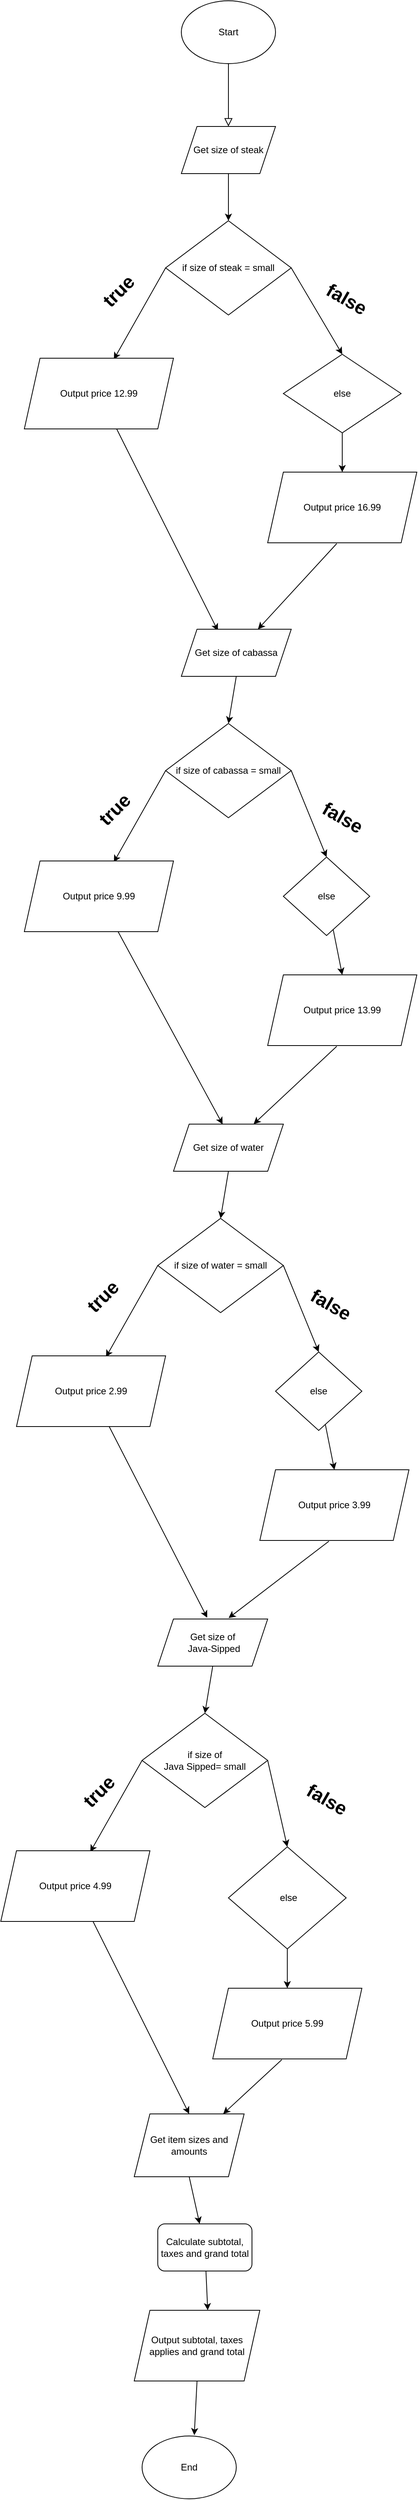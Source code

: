<mxfile version="20.3.5" type="github">
  <diagram id="C5RBs43oDa-KdzZeNtuy" name="Page-1">
    <mxGraphModel dx="3043" dy="1016" grid="1" gridSize="10" guides="1" tooltips="1" connect="1" arrows="1" fold="1" page="1" pageScale="1" pageWidth="827" pageHeight="1169" math="0" shadow="0">
      <root>
        <mxCell id="WIyWlLk6GJQsqaUBKTNV-0" />
        <mxCell id="WIyWlLk6GJQsqaUBKTNV-1" parent="WIyWlLk6GJQsqaUBKTNV-0" />
        <mxCell id="WIyWlLk6GJQsqaUBKTNV-2" value="" style="rounded=0;html=1;jettySize=auto;orthogonalLoop=1;fontSize=11;endArrow=block;endFill=0;endSize=8;strokeWidth=1;shadow=0;labelBackgroundColor=none;edgeStyle=orthogonalEdgeStyle;entryX=0.5;entryY=0;entryDx=0;entryDy=0;" parent="WIyWlLk6GJQsqaUBKTNV-1" target="_cH3AGbi2QUjjRl9QHyZ-6" edge="1">
          <mxGeometry relative="1" as="geometry">
            <mxPoint x="220" y="120" as="sourcePoint" />
            <Array as="points">
              <mxPoint x="220" y="200" />
              <mxPoint x="220" y="200" />
            </Array>
          </mxGeometry>
        </mxCell>
        <mxCell id="_cH3AGbi2QUjjRl9QHyZ-0" value="Start" style="ellipse;whiteSpace=wrap;html=1;" vertex="1" parent="WIyWlLk6GJQsqaUBKTNV-1">
          <mxGeometry x="160" y="40" width="120" height="80" as="geometry" />
        </mxCell>
        <mxCell id="_cH3AGbi2QUjjRl9QHyZ-1" value="" style="endArrow=classic;html=1;rounded=0;exitX=0.5;exitY=1;exitDx=0;exitDy=0;entryX=0.5;entryY=0;entryDx=0;entryDy=0;" edge="1" parent="WIyWlLk6GJQsqaUBKTNV-1" source="_cH3AGbi2QUjjRl9QHyZ-6" target="_cH3AGbi2QUjjRl9QHyZ-7">
          <mxGeometry width="50" height="50" relative="1" as="geometry">
            <mxPoint x="390" y="400" as="sourcePoint" />
            <mxPoint x="330" y="230" as="targetPoint" />
            <Array as="points" />
          </mxGeometry>
        </mxCell>
        <mxCell id="_cH3AGbi2QUjjRl9QHyZ-6" value="Get size of steak" style="shape=parallelogram;perimeter=parallelogramPerimeter;whiteSpace=wrap;html=1;fixedSize=1;" vertex="1" parent="WIyWlLk6GJQsqaUBKTNV-1">
          <mxGeometry x="160" y="200" width="120" height="60" as="geometry" />
        </mxCell>
        <mxCell id="_cH3AGbi2QUjjRl9QHyZ-7" value="if size of steak = small" style="rhombus;whiteSpace=wrap;html=1;" vertex="1" parent="WIyWlLk6GJQsqaUBKTNV-1">
          <mxGeometry x="140" y="320" width="160" height="120" as="geometry" />
        </mxCell>
        <mxCell id="_cH3AGbi2QUjjRl9QHyZ-8" value="" style="endArrow=classic;html=1;rounded=0;exitX=0;exitY=0.5;exitDx=0;exitDy=0;entryX=0.6;entryY=0.017;entryDx=0;entryDy=0;entryPerimeter=0;" edge="1" parent="WIyWlLk6GJQsqaUBKTNV-1" source="_cH3AGbi2QUjjRl9QHyZ-7" target="_cH3AGbi2QUjjRl9QHyZ-12">
          <mxGeometry width="50" height="50" relative="1" as="geometry">
            <mxPoint x="220" y="380" as="sourcePoint" />
            <mxPoint x="100" y="520" as="targetPoint" />
          </mxGeometry>
        </mxCell>
        <mxCell id="_cH3AGbi2QUjjRl9QHyZ-9" value="" style="endArrow=classic;html=1;rounded=0;exitX=1;exitY=0.5;exitDx=0;exitDy=0;entryX=0.5;entryY=0;entryDx=0;entryDy=0;" edge="1" parent="WIyWlLk6GJQsqaUBKTNV-1" source="_cH3AGbi2QUjjRl9QHyZ-7" target="_cH3AGbi2QUjjRl9QHyZ-11">
          <mxGeometry width="50" height="50" relative="1" as="geometry">
            <mxPoint x="220" y="380" as="sourcePoint" />
            <mxPoint x="410" y="500" as="targetPoint" />
          </mxGeometry>
        </mxCell>
        <mxCell id="_cH3AGbi2QUjjRl9QHyZ-11" value="else" style="rhombus;whiteSpace=wrap;html=1;" vertex="1" parent="WIyWlLk6GJQsqaUBKTNV-1">
          <mxGeometry x="290" y="490" width="150" height="100" as="geometry" />
        </mxCell>
        <mxCell id="_cH3AGbi2QUjjRl9QHyZ-12" value="Output price 12.99" style="shape=parallelogram;perimeter=parallelogramPerimeter;whiteSpace=wrap;html=1;fixedSize=1;" vertex="1" parent="WIyWlLk6GJQsqaUBKTNV-1">
          <mxGeometry x="-40" y="495" width="190" height="90" as="geometry" />
        </mxCell>
        <mxCell id="_cH3AGbi2QUjjRl9QHyZ-13" value="" style="endArrow=classic;html=1;rounded=0;entryX=0.5;entryY=0;entryDx=0;entryDy=0;" edge="1" parent="WIyWlLk6GJQsqaUBKTNV-1" target="_cH3AGbi2QUjjRl9QHyZ-14" source="_cH3AGbi2QUjjRl9QHyZ-11">
          <mxGeometry width="50" height="50" relative="1" as="geometry">
            <mxPoint x="381.514" y="546.526" as="sourcePoint" />
            <mxPoint x="410" y="580" as="targetPoint" />
            <Array as="points" />
          </mxGeometry>
        </mxCell>
        <mxCell id="_cH3AGbi2QUjjRl9QHyZ-14" value="Output price 16.99" style="shape=parallelogram;perimeter=parallelogramPerimeter;whiteSpace=wrap;html=1;fixedSize=1;" vertex="1" parent="WIyWlLk6GJQsqaUBKTNV-1">
          <mxGeometry x="270" y="640" width="190" height="90" as="geometry" />
        </mxCell>
        <mxCell id="_cH3AGbi2QUjjRl9QHyZ-15" value="" style="endArrow=classic;html=1;rounded=0;entryX=0.333;entryY=0.033;entryDx=0;entryDy=0;entryPerimeter=0;" edge="1" parent="WIyWlLk6GJQsqaUBKTNV-1" source="_cH3AGbi2QUjjRl9QHyZ-12" target="_cH3AGbi2QUjjRl9QHyZ-18">
          <mxGeometry width="50" height="50" relative="1" as="geometry">
            <mxPoint x="160" y="700" as="sourcePoint" />
            <mxPoint x="210" y="830" as="targetPoint" />
          </mxGeometry>
        </mxCell>
        <mxCell id="_cH3AGbi2QUjjRl9QHyZ-16" value="" style="endArrow=classic;html=1;rounded=0;exitX=0.463;exitY=1.011;exitDx=0;exitDy=0;exitPerimeter=0;" edge="1" parent="WIyWlLk6GJQsqaUBKTNV-1" source="_cH3AGbi2QUjjRl9QHyZ-14" target="_cH3AGbi2QUjjRl9QHyZ-18">
          <mxGeometry width="50" height="50" relative="1" as="geometry">
            <mxPoint x="330" y="850" as="sourcePoint" />
            <mxPoint x="220" y="830" as="targetPoint" />
          </mxGeometry>
        </mxCell>
        <mxCell id="_cH3AGbi2QUjjRl9QHyZ-17" value="" style="endArrow=classic;html=1;rounded=0;exitX=0.5;exitY=1;exitDx=0;exitDy=0;entryX=0.5;entryY=0;entryDx=0;entryDy=0;" edge="1" parent="WIyWlLk6GJQsqaUBKTNV-1" source="_cH3AGbi2QUjjRl9QHyZ-18" target="_cH3AGbi2QUjjRl9QHyZ-19">
          <mxGeometry width="50" height="50" relative="1" as="geometry">
            <mxPoint x="390" y="1040" as="sourcePoint" />
            <mxPoint x="330" y="870" as="targetPoint" />
            <Array as="points" />
          </mxGeometry>
        </mxCell>
        <mxCell id="_cH3AGbi2QUjjRl9QHyZ-18" value="Get size of cabassa" style="shape=parallelogram;perimeter=parallelogramPerimeter;whiteSpace=wrap;html=1;fixedSize=1;" vertex="1" parent="WIyWlLk6GJQsqaUBKTNV-1">
          <mxGeometry x="160" y="840" width="140" height="60" as="geometry" />
        </mxCell>
        <mxCell id="_cH3AGbi2QUjjRl9QHyZ-19" value="if size of cabassa = small" style="rhombus;whiteSpace=wrap;html=1;" vertex="1" parent="WIyWlLk6GJQsqaUBKTNV-1">
          <mxGeometry x="140" y="960" width="160" height="120" as="geometry" />
        </mxCell>
        <mxCell id="_cH3AGbi2QUjjRl9QHyZ-20" value="" style="endArrow=classic;html=1;rounded=0;exitX=0;exitY=0.5;exitDx=0;exitDy=0;entryX=0.6;entryY=0.017;entryDx=0;entryDy=0;entryPerimeter=0;" edge="1" parent="WIyWlLk6GJQsqaUBKTNV-1" source="_cH3AGbi2QUjjRl9QHyZ-19" target="_cH3AGbi2QUjjRl9QHyZ-23">
          <mxGeometry width="50" height="50" relative="1" as="geometry">
            <mxPoint x="220" y="1020" as="sourcePoint" />
            <mxPoint x="100" y="1160" as="targetPoint" />
          </mxGeometry>
        </mxCell>
        <mxCell id="_cH3AGbi2QUjjRl9QHyZ-21" value="" style="endArrow=classic;html=1;rounded=0;exitX=1;exitY=0.5;exitDx=0;exitDy=0;entryX=0.5;entryY=0;entryDx=0;entryDy=0;" edge="1" parent="WIyWlLk6GJQsqaUBKTNV-1" source="_cH3AGbi2QUjjRl9QHyZ-19" target="_cH3AGbi2QUjjRl9QHyZ-22">
          <mxGeometry width="50" height="50" relative="1" as="geometry">
            <mxPoint x="220" y="1020" as="sourcePoint" />
            <mxPoint x="410" y="1140" as="targetPoint" />
          </mxGeometry>
        </mxCell>
        <mxCell id="_cH3AGbi2QUjjRl9QHyZ-22" value="else" style="rhombus;whiteSpace=wrap;html=1;spacingTop=0;textDirection=rtl;labelBackgroundColor=none;" vertex="1" parent="WIyWlLk6GJQsqaUBKTNV-1">
          <mxGeometry x="290" y="1130" width="110" height="100" as="geometry" />
        </mxCell>
        <mxCell id="_cH3AGbi2QUjjRl9QHyZ-23" value="Output price 9.99" style="shape=parallelogram;perimeter=parallelogramPerimeter;whiteSpace=wrap;html=1;fixedSize=1;" vertex="1" parent="WIyWlLk6GJQsqaUBKTNV-1">
          <mxGeometry x="-40" y="1135" width="190" height="90" as="geometry" />
        </mxCell>
        <mxCell id="_cH3AGbi2QUjjRl9QHyZ-24" value="" style="endArrow=classic;html=1;rounded=0;entryX=0.5;entryY=0;entryDx=0;entryDy=0;" edge="1" parent="WIyWlLk6GJQsqaUBKTNV-1" source="_cH3AGbi2QUjjRl9QHyZ-22" target="_cH3AGbi2QUjjRl9QHyZ-25">
          <mxGeometry width="50" height="50" relative="1" as="geometry">
            <mxPoint x="381.514" y="1186.526" as="sourcePoint" />
            <mxPoint x="410" y="1220" as="targetPoint" />
            <Array as="points" />
          </mxGeometry>
        </mxCell>
        <mxCell id="_cH3AGbi2QUjjRl9QHyZ-25" value="Output price 13.99" style="shape=parallelogram;perimeter=parallelogramPerimeter;whiteSpace=wrap;html=1;fixedSize=1;" vertex="1" parent="WIyWlLk6GJQsqaUBKTNV-1">
          <mxGeometry x="270" y="1280" width="190" height="90" as="geometry" />
        </mxCell>
        <mxCell id="_cH3AGbi2QUjjRl9QHyZ-26" value="" style="endArrow=classic;html=1;rounded=0;entryX=0.447;entryY=0.004;entryDx=0;entryDy=0;entryPerimeter=0;" edge="1" parent="WIyWlLk6GJQsqaUBKTNV-1" source="_cH3AGbi2QUjjRl9QHyZ-23" target="_cH3AGbi2QUjjRl9QHyZ-40">
          <mxGeometry width="50" height="50" relative="1" as="geometry">
            <mxPoint x="160" y="1340" as="sourcePoint" />
            <mxPoint x="210" y="1480" as="targetPoint" />
          </mxGeometry>
        </mxCell>
        <mxCell id="_cH3AGbi2QUjjRl9QHyZ-27" value="" style="endArrow=classic;html=1;rounded=0;exitX=0.463;exitY=1.011;exitDx=0;exitDy=0;exitPerimeter=0;" edge="1" parent="WIyWlLk6GJQsqaUBKTNV-1" source="_cH3AGbi2QUjjRl9QHyZ-25" target="_cH3AGbi2QUjjRl9QHyZ-40">
          <mxGeometry width="50" height="50" relative="1" as="geometry">
            <mxPoint x="330" y="1490" as="sourcePoint" />
            <mxPoint x="220" y="1470" as="targetPoint" />
          </mxGeometry>
        </mxCell>
        <mxCell id="_cH3AGbi2QUjjRl9QHyZ-39" value="" style="endArrow=classic;html=1;rounded=0;exitX=0.5;exitY=1;exitDx=0;exitDy=0;entryX=0.5;entryY=0;entryDx=0;entryDy=0;" edge="1" parent="WIyWlLk6GJQsqaUBKTNV-1" source="_cH3AGbi2QUjjRl9QHyZ-40" target="_cH3AGbi2QUjjRl9QHyZ-41">
          <mxGeometry width="50" height="50" relative="1" as="geometry">
            <mxPoint x="380" y="1670" as="sourcePoint" />
            <mxPoint x="320" y="1500" as="targetPoint" />
            <Array as="points" />
          </mxGeometry>
        </mxCell>
        <mxCell id="_cH3AGbi2QUjjRl9QHyZ-40" value="Get size of water" style="shape=parallelogram;perimeter=parallelogramPerimeter;whiteSpace=wrap;html=1;fixedSize=1;" vertex="1" parent="WIyWlLk6GJQsqaUBKTNV-1">
          <mxGeometry x="150" y="1470" width="140" height="60" as="geometry" />
        </mxCell>
        <mxCell id="_cH3AGbi2QUjjRl9QHyZ-41" value="if size of water = small" style="rhombus;whiteSpace=wrap;html=1;" vertex="1" parent="WIyWlLk6GJQsqaUBKTNV-1">
          <mxGeometry x="130" y="1590" width="160" height="120" as="geometry" />
        </mxCell>
        <mxCell id="_cH3AGbi2QUjjRl9QHyZ-42" value="" style="endArrow=classic;html=1;rounded=0;exitX=0;exitY=0.5;exitDx=0;exitDy=0;entryX=0.6;entryY=0.017;entryDx=0;entryDy=0;entryPerimeter=0;" edge="1" parent="WIyWlLk6GJQsqaUBKTNV-1" source="_cH3AGbi2QUjjRl9QHyZ-41" target="_cH3AGbi2QUjjRl9QHyZ-45">
          <mxGeometry width="50" height="50" relative="1" as="geometry">
            <mxPoint x="210" y="1650" as="sourcePoint" />
            <mxPoint x="90" y="1790" as="targetPoint" />
          </mxGeometry>
        </mxCell>
        <mxCell id="_cH3AGbi2QUjjRl9QHyZ-43" value="" style="endArrow=classic;html=1;rounded=0;exitX=1;exitY=0.5;exitDx=0;exitDy=0;entryX=0.5;entryY=0;entryDx=0;entryDy=0;" edge="1" parent="WIyWlLk6GJQsqaUBKTNV-1" source="_cH3AGbi2QUjjRl9QHyZ-41" target="_cH3AGbi2QUjjRl9QHyZ-44">
          <mxGeometry width="50" height="50" relative="1" as="geometry">
            <mxPoint x="210" y="1650" as="sourcePoint" />
            <mxPoint x="400" y="1770" as="targetPoint" />
          </mxGeometry>
        </mxCell>
        <mxCell id="_cH3AGbi2QUjjRl9QHyZ-44" value="else" style="rhombus;whiteSpace=wrap;html=1;spacingTop=0;textDirection=rtl;labelBackgroundColor=none;" vertex="1" parent="WIyWlLk6GJQsqaUBKTNV-1">
          <mxGeometry x="280" y="1760" width="110" height="100" as="geometry" />
        </mxCell>
        <mxCell id="_cH3AGbi2QUjjRl9QHyZ-45" value="Output price 2.99" style="shape=parallelogram;perimeter=parallelogramPerimeter;whiteSpace=wrap;html=1;fixedSize=1;" vertex="1" parent="WIyWlLk6GJQsqaUBKTNV-1">
          <mxGeometry x="-50" y="1765" width="190" height="90" as="geometry" />
        </mxCell>
        <mxCell id="_cH3AGbi2QUjjRl9QHyZ-46" value="" style="endArrow=classic;html=1;rounded=0;entryX=0.5;entryY=0;entryDx=0;entryDy=0;" edge="1" parent="WIyWlLk6GJQsqaUBKTNV-1" source="_cH3AGbi2QUjjRl9QHyZ-44" target="_cH3AGbi2QUjjRl9QHyZ-47">
          <mxGeometry width="50" height="50" relative="1" as="geometry">
            <mxPoint x="371.514" y="1816.526" as="sourcePoint" />
            <mxPoint x="400" y="1850" as="targetPoint" />
            <Array as="points" />
          </mxGeometry>
        </mxCell>
        <mxCell id="_cH3AGbi2QUjjRl9QHyZ-47" value="Output price 3.99" style="shape=parallelogram;perimeter=parallelogramPerimeter;whiteSpace=wrap;html=1;fixedSize=1;" vertex="1" parent="WIyWlLk6GJQsqaUBKTNV-1">
          <mxGeometry x="260" y="1910" width="190" height="90" as="geometry" />
        </mxCell>
        <mxCell id="_cH3AGbi2QUjjRl9QHyZ-48" value="" style="endArrow=classic;html=1;rounded=0;entryX=0.45;entryY=-0.027;entryDx=0;entryDy=0;entryPerimeter=0;" edge="1" parent="WIyWlLk6GJQsqaUBKTNV-1" source="_cH3AGbi2QUjjRl9QHyZ-45" target="_cH3AGbi2QUjjRl9QHyZ-51">
          <mxGeometry width="50" height="50" relative="1" as="geometry">
            <mxPoint x="150" y="1970" as="sourcePoint" />
            <mxPoint x="200" y="2100" as="targetPoint" />
          </mxGeometry>
        </mxCell>
        <mxCell id="_cH3AGbi2QUjjRl9QHyZ-49" value="" style="endArrow=classic;html=1;rounded=0;exitX=0.463;exitY=1.011;exitDx=0;exitDy=0;exitPerimeter=0;entryX=0.644;entryY=-0.02;entryDx=0;entryDy=0;entryPerimeter=0;" edge="1" parent="WIyWlLk6GJQsqaUBKTNV-1" source="_cH3AGbi2QUjjRl9QHyZ-47" target="_cH3AGbi2QUjjRl9QHyZ-51">
          <mxGeometry width="50" height="50" relative="1" as="geometry">
            <mxPoint x="320" y="2120" as="sourcePoint" />
            <mxPoint x="210" y="2100" as="targetPoint" />
          </mxGeometry>
        </mxCell>
        <mxCell id="_cH3AGbi2QUjjRl9QHyZ-50" value="" style="endArrow=classic;html=1;rounded=0;exitX=0.5;exitY=1;exitDx=0;exitDy=0;entryX=0.5;entryY=0;entryDx=0;entryDy=0;" edge="1" parent="WIyWlLk6GJQsqaUBKTNV-1" source="_cH3AGbi2QUjjRl9QHyZ-51" target="_cH3AGbi2QUjjRl9QHyZ-52">
          <mxGeometry width="50" height="50" relative="1" as="geometry">
            <mxPoint x="360" y="2300" as="sourcePoint" />
            <mxPoint x="300" y="2130" as="targetPoint" />
            <Array as="points" />
          </mxGeometry>
        </mxCell>
        <mxCell id="_cH3AGbi2QUjjRl9QHyZ-51" value="Get size of&lt;br&gt;&amp;nbsp;Java-Sipped" style="shape=parallelogram;perimeter=parallelogramPerimeter;whiteSpace=wrap;html=1;fixedSize=1;" vertex="1" parent="WIyWlLk6GJQsqaUBKTNV-1">
          <mxGeometry x="130" y="2100" width="140" height="60" as="geometry" />
        </mxCell>
        <mxCell id="_cH3AGbi2QUjjRl9QHyZ-52" value="if size of &lt;br&gt;Java Sipped= small" style="rhombus;whiteSpace=wrap;html=1;" vertex="1" parent="WIyWlLk6GJQsqaUBKTNV-1">
          <mxGeometry x="110" y="2220" width="160" height="120" as="geometry" />
        </mxCell>
        <mxCell id="_cH3AGbi2QUjjRl9QHyZ-53" value="" style="endArrow=classic;html=1;rounded=0;exitX=0;exitY=0.5;exitDx=0;exitDy=0;entryX=0.6;entryY=0.017;entryDx=0;entryDy=0;entryPerimeter=0;" edge="1" parent="WIyWlLk6GJQsqaUBKTNV-1" source="_cH3AGbi2QUjjRl9QHyZ-52" target="_cH3AGbi2QUjjRl9QHyZ-56">
          <mxGeometry width="50" height="50" relative="1" as="geometry">
            <mxPoint x="190" y="2280" as="sourcePoint" />
            <mxPoint x="70" y="2420" as="targetPoint" />
          </mxGeometry>
        </mxCell>
        <mxCell id="_cH3AGbi2QUjjRl9QHyZ-54" value="" style="endArrow=classic;html=1;rounded=0;exitX=1;exitY=0.5;exitDx=0;exitDy=0;entryX=0.5;entryY=0;entryDx=0;entryDy=0;" edge="1" parent="WIyWlLk6GJQsqaUBKTNV-1" source="_cH3AGbi2QUjjRl9QHyZ-52" target="_cH3AGbi2QUjjRl9QHyZ-55">
          <mxGeometry width="50" height="50" relative="1" as="geometry">
            <mxPoint x="190" y="2280" as="sourcePoint" />
            <mxPoint x="380" y="2400" as="targetPoint" />
          </mxGeometry>
        </mxCell>
        <mxCell id="_cH3AGbi2QUjjRl9QHyZ-55" value="else&amp;nbsp;" style="rhombus;whiteSpace=wrap;html=1;spacingTop=0;textDirection=rtl;labelBackgroundColor=none;" vertex="1" parent="WIyWlLk6GJQsqaUBKTNV-1">
          <mxGeometry x="220" y="2390" width="150" height="130" as="geometry" />
        </mxCell>
        <mxCell id="_cH3AGbi2QUjjRl9QHyZ-56" value="Output price 4.99" style="shape=parallelogram;perimeter=parallelogramPerimeter;whiteSpace=wrap;html=1;fixedSize=1;" vertex="1" parent="WIyWlLk6GJQsqaUBKTNV-1">
          <mxGeometry x="-70" y="2395" width="190" height="90" as="geometry" />
        </mxCell>
        <mxCell id="_cH3AGbi2QUjjRl9QHyZ-57" value="" style="endArrow=classic;html=1;rounded=0;entryX=0.5;entryY=0;entryDx=0;entryDy=0;" edge="1" parent="WIyWlLk6GJQsqaUBKTNV-1" source="_cH3AGbi2QUjjRl9QHyZ-55" target="_cH3AGbi2QUjjRl9QHyZ-58">
          <mxGeometry width="50" height="50" relative="1" as="geometry">
            <mxPoint x="351.514" y="2446.526" as="sourcePoint" />
            <mxPoint x="380" y="2480" as="targetPoint" />
            <Array as="points" />
          </mxGeometry>
        </mxCell>
        <mxCell id="_cH3AGbi2QUjjRl9QHyZ-58" value="Output price 5.99" style="shape=parallelogram;perimeter=parallelogramPerimeter;whiteSpace=wrap;html=1;fixedSize=1;" vertex="1" parent="WIyWlLk6GJQsqaUBKTNV-1">
          <mxGeometry x="200" y="2570" width="190" height="90" as="geometry" />
        </mxCell>
        <mxCell id="_cH3AGbi2QUjjRl9QHyZ-59" value="" style="endArrow=classic;html=1;rounded=0;entryX=0.5;entryY=0;entryDx=0;entryDy=0;" edge="1" parent="WIyWlLk6GJQsqaUBKTNV-1" source="_cH3AGbi2QUjjRl9QHyZ-56" target="_cH3AGbi2QUjjRl9QHyZ-61">
          <mxGeometry width="50" height="50" relative="1" as="geometry">
            <mxPoint x="130" y="2600" as="sourcePoint" />
            <mxPoint x="180" y="2730.0" as="targetPoint" />
          </mxGeometry>
        </mxCell>
        <mxCell id="_cH3AGbi2QUjjRl9QHyZ-60" value="" style="endArrow=classic;html=1;rounded=0;exitX=0.463;exitY=1.011;exitDx=0;exitDy=0;exitPerimeter=0;" edge="1" parent="WIyWlLk6GJQsqaUBKTNV-1" source="_cH3AGbi2QUjjRl9QHyZ-58" target="_cH3AGbi2QUjjRl9QHyZ-61">
          <mxGeometry width="50" height="50" relative="1" as="geometry">
            <mxPoint x="300" y="2750" as="sourcePoint" />
            <mxPoint x="190" y="2730.0" as="targetPoint" />
          </mxGeometry>
        </mxCell>
        <mxCell id="_cH3AGbi2QUjjRl9QHyZ-61" value="Get item sizes and amounts" style="shape=parallelogram;perimeter=parallelogramPerimeter;whiteSpace=wrap;html=1;fixedSize=1;labelBackgroundColor=none;" vertex="1" parent="WIyWlLk6GJQsqaUBKTNV-1">
          <mxGeometry x="100" y="2730" width="140" height="80" as="geometry" />
        </mxCell>
        <mxCell id="_cH3AGbi2QUjjRl9QHyZ-62" value="Calculate subtotal, taxes and grand total" style="rounded=1;whiteSpace=wrap;html=1;labelBackgroundColor=none;" vertex="1" parent="WIyWlLk6GJQsqaUBKTNV-1">
          <mxGeometry x="130" y="2870" width="120" height="60" as="geometry" />
        </mxCell>
        <mxCell id="_cH3AGbi2QUjjRl9QHyZ-63" value="" style="endArrow=classic;html=1;rounded=0;exitX=0.5;exitY=1;exitDx=0;exitDy=0;" edge="1" parent="WIyWlLk6GJQsqaUBKTNV-1" source="_cH3AGbi2QUjjRl9QHyZ-61" target="_cH3AGbi2QUjjRl9QHyZ-62">
          <mxGeometry width="50" height="50" relative="1" as="geometry">
            <mxPoint x="120" y="2770" as="sourcePoint" />
            <mxPoint x="170" y="2720" as="targetPoint" />
          </mxGeometry>
        </mxCell>
        <mxCell id="_cH3AGbi2QUjjRl9QHyZ-64" value="Output subtotal, taxes applies and grand total" style="shape=parallelogram;perimeter=parallelogramPerimeter;whiteSpace=wrap;html=1;fixedSize=1;labelBackgroundColor=none;" vertex="1" parent="WIyWlLk6GJQsqaUBKTNV-1">
          <mxGeometry x="100" y="2980" width="160" height="90" as="geometry" />
        </mxCell>
        <mxCell id="_cH3AGbi2QUjjRl9QHyZ-65" value="" style="endArrow=classic;html=1;rounded=0;entryX=0.585;entryY=-0.001;entryDx=0;entryDy=0;entryPerimeter=0;" edge="1" parent="WIyWlLk6GJQsqaUBKTNV-1" source="_cH3AGbi2QUjjRl9QHyZ-62" target="_cH3AGbi2QUjjRl9QHyZ-64">
          <mxGeometry width="50" height="50" relative="1" as="geometry">
            <mxPoint x="120" y="2940" as="sourcePoint" />
            <mxPoint x="170" y="2890" as="targetPoint" />
          </mxGeometry>
        </mxCell>
        <mxCell id="_cH3AGbi2QUjjRl9QHyZ-66" value="End" style="ellipse;whiteSpace=wrap;html=1;labelBackgroundColor=none;" vertex="1" parent="WIyWlLk6GJQsqaUBKTNV-1">
          <mxGeometry x="110" y="3140" width="120" height="80" as="geometry" />
        </mxCell>
        <mxCell id="_cH3AGbi2QUjjRl9QHyZ-67" value="" style="endArrow=classic;html=1;rounded=0;entryX=0.554;entryY=-0.013;entryDx=0;entryDy=0;entryPerimeter=0;exitX=0.5;exitY=1;exitDx=0;exitDy=0;" edge="1" parent="WIyWlLk6GJQsqaUBKTNV-1" source="_cH3AGbi2QUjjRl9QHyZ-64" target="_cH3AGbi2QUjjRl9QHyZ-66">
          <mxGeometry width="50" height="50" relative="1" as="geometry">
            <mxPoint x="120" y="3040" as="sourcePoint" />
            <mxPoint x="170" y="2990" as="targetPoint" />
          </mxGeometry>
        </mxCell>
        <mxCell id="_cH3AGbi2QUjjRl9QHyZ-68" value="true" style="text;strokeColor=none;fillColor=none;html=1;fontSize=24;fontStyle=1;verticalAlign=middle;align=center;labelBackgroundColor=none;rotation=-45;" vertex="1" parent="WIyWlLk6GJQsqaUBKTNV-1">
          <mxGeometry x="30" y="390" width="100" height="40" as="geometry" />
        </mxCell>
        <mxCell id="_cH3AGbi2QUjjRl9QHyZ-70" value="false" style="text;strokeColor=none;fillColor=none;html=1;fontSize=24;fontStyle=1;verticalAlign=middle;align=center;labelBackgroundColor=none;rotation=30;" vertex="1" parent="WIyWlLk6GJQsqaUBKTNV-1">
          <mxGeometry x="320" y="400" width="100" height="40" as="geometry" />
        </mxCell>
        <mxCell id="_cH3AGbi2QUjjRl9QHyZ-71" value="true" style="text;strokeColor=none;fillColor=none;html=1;fontSize=24;fontStyle=1;verticalAlign=middle;align=center;labelBackgroundColor=none;rotation=-45;" vertex="1" parent="WIyWlLk6GJQsqaUBKTNV-1">
          <mxGeometry x="25" y="1050" width="100" height="40" as="geometry" />
        </mxCell>
        <mxCell id="_cH3AGbi2QUjjRl9QHyZ-72" value="false" style="text;strokeColor=none;fillColor=none;html=1;fontSize=24;fontStyle=1;verticalAlign=middle;align=center;labelBackgroundColor=none;rotation=30;" vertex="1" parent="WIyWlLk6GJQsqaUBKTNV-1">
          <mxGeometry x="315" y="1060" width="100" height="40" as="geometry" />
        </mxCell>
        <mxCell id="_cH3AGbi2QUjjRl9QHyZ-73" value="true" style="text;strokeColor=none;fillColor=none;html=1;fontSize=24;fontStyle=1;verticalAlign=middle;align=center;labelBackgroundColor=none;rotation=-45;" vertex="1" parent="WIyWlLk6GJQsqaUBKTNV-1">
          <mxGeometry x="10" y="1670" width="100" height="40" as="geometry" />
        </mxCell>
        <mxCell id="_cH3AGbi2QUjjRl9QHyZ-74" value="false" style="text;strokeColor=none;fillColor=none;html=1;fontSize=24;fontStyle=1;verticalAlign=middle;align=center;labelBackgroundColor=none;rotation=30;" vertex="1" parent="WIyWlLk6GJQsqaUBKTNV-1">
          <mxGeometry x="300" y="1680" width="100" height="40" as="geometry" />
        </mxCell>
        <mxCell id="_cH3AGbi2QUjjRl9QHyZ-75" value="true" style="text;strokeColor=none;fillColor=none;html=1;fontSize=24;fontStyle=1;verticalAlign=middle;align=center;labelBackgroundColor=none;rotation=-45;" vertex="1" parent="WIyWlLk6GJQsqaUBKTNV-1">
          <mxGeometry x="5" y="2300" width="100" height="40" as="geometry" />
        </mxCell>
        <mxCell id="_cH3AGbi2QUjjRl9QHyZ-76" value="false" style="text;strokeColor=none;fillColor=none;html=1;fontSize=24;fontStyle=1;verticalAlign=middle;align=center;labelBackgroundColor=none;rotation=30;" vertex="1" parent="WIyWlLk6GJQsqaUBKTNV-1">
          <mxGeometry x="295" y="2310" width="100" height="40" as="geometry" />
        </mxCell>
      </root>
    </mxGraphModel>
  </diagram>
</mxfile>
